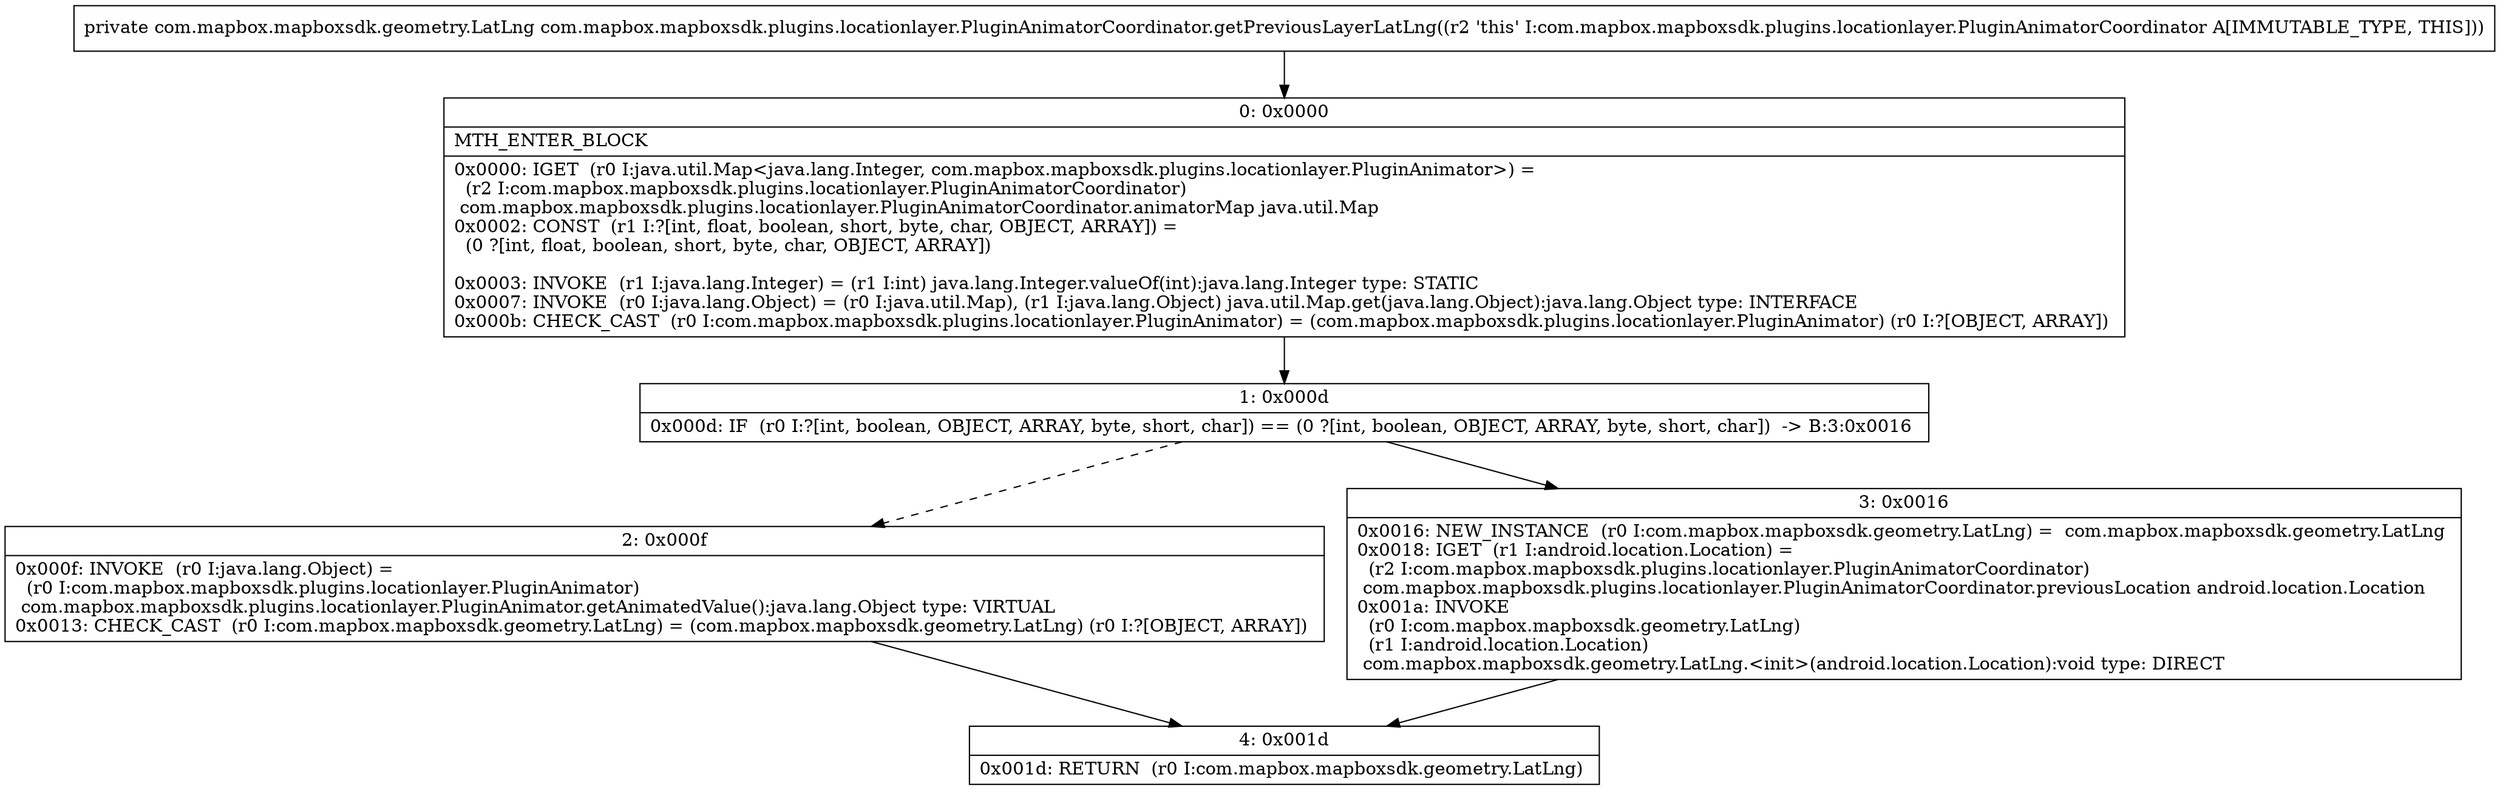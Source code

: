 digraph "CFG forcom.mapbox.mapboxsdk.plugins.locationlayer.PluginAnimatorCoordinator.getPreviousLayerLatLng()Lcom\/mapbox\/mapboxsdk\/geometry\/LatLng;" {
Node_0 [shape=record,label="{0\:\ 0x0000|MTH_ENTER_BLOCK\l|0x0000: IGET  (r0 I:java.util.Map\<java.lang.Integer, com.mapbox.mapboxsdk.plugins.locationlayer.PluginAnimator\>) = \l  (r2 I:com.mapbox.mapboxsdk.plugins.locationlayer.PluginAnimatorCoordinator)\l com.mapbox.mapboxsdk.plugins.locationlayer.PluginAnimatorCoordinator.animatorMap java.util.Map \l0x0002: CONST  (r1 I:?[int, float, boolean, short, byte, char, OBJECT, ARRAY]) = \l  (0 ?[int, float, boolean, short, byte, char, OBJECT, ARRAY])\l \l0x0003: INVOKE  (r1 I:java.lang.Integer) = (r1 I:int) java.lang.Integer.valueOf(int):java.lang.Integer type: STATIC \l0x0007: INVOKE  (r0 I:java.lang.Object) = (r0 I:java.util.Map), (r1 I:java.lang.Object) java.util.Map.get(java.lang.Object):java.lang.Object type: INTERFACE \l0x000b: CHECK_CAST  (r0 I:com.mapbox.mapboxsdk.plugins.locationlayer.PluginAnimator) = (com.mapbox.mapboxsdk.plugins.locationlayer.PluginAnimator) (r0 I:?[OBJECT, ARRAY]) \l}"];
Node_1 [shape=record,label="{1\:\ 0x000d|0x000d: IF  (r0 I:?[int, boolean, OBJECT, ARRAY, byte, short, char]) == (0 ?[int, boolean, OBJECT, ARRAY, byte, short, char])  \-\> B:3:0x0016 \l}"];
Node_2 [shape=record,label="{2\:\ 0x000f|0x000f: INVOKE  (r0 I:java.lang.Object) = \l  (r0 I:com.mapbox.mapboxsdk.plugins.locationlayer.PluginAnimator)\l com.mapbox.mapboxsdk.plugins.locationlayer.PluginAnimator.getAnimatedValue():java.lang.Object type: VIRTUAL \l0x0013: CHECK_CAST  (r0 I:com.mapbox.mapboxsdk.geometry.LatLng) = (com.mapbox.mapboxsdk.geometry.LatLng) (r0 I:?[OBJECT, ARRAY]) \l}"];
Node_3 [shape=record,label="{3\:\ 0x0016|0x0016: NEW_INSTANCE  (r0 I:com.mapbox.mapboxsdk.geometry.LatLng) =  com.mapbox.mapboxsdk.geometry.LatLng \l0x0018: IGET  (r1 I:android.location.Location) = \l  (r2 I:com.mapbox.mapboxsdk.plugins.locationlayer.PluginAnimatorCoordinator)\l com.mapbox.mapboxsdk.plugins.locationlayer.PluginAnimatorCoordinator.previousLocation android.location.Location \l0x001a: INVOKE  \l  (r0 I:com.mapbox.mapboxsdk.geometry.LatLng)\l  (r1 I:android.location.Location)\l com.mapbox.mapboxsdk.geometry.LatLng.\<init\>(android.location.Location):void type: DIRECT \l}"];
Node_4 [shape=record,label="{4\:\ 0x001d|0x001d: RETURN  (r0 I:com.mapbox.mapboxsdk.geometry.LatLng) \l}"];
MethodNode[shape=record,label="{private com.mapbox.mapboxsdk.geometry.LatLng com.mapbox.mapboxsdk.plugins.locationlayer.PluginAnimatorCoordinator.getPreviousLayerLatLng((r2 'this' I:com.mapbox.mapboxsdk.plugins.locationlayer.PluginAnimatorCoordinator A[IMMUTABLE_TYPE, THIS])) }"];
MethodNode -> Node_0;
Node_0 -> Node_1;
Node_1 -> Node_2[style=dashed];
Node_1 -> Node_3;
Node_2 -> Node_4;
Node_3 -> Node_4;
}

